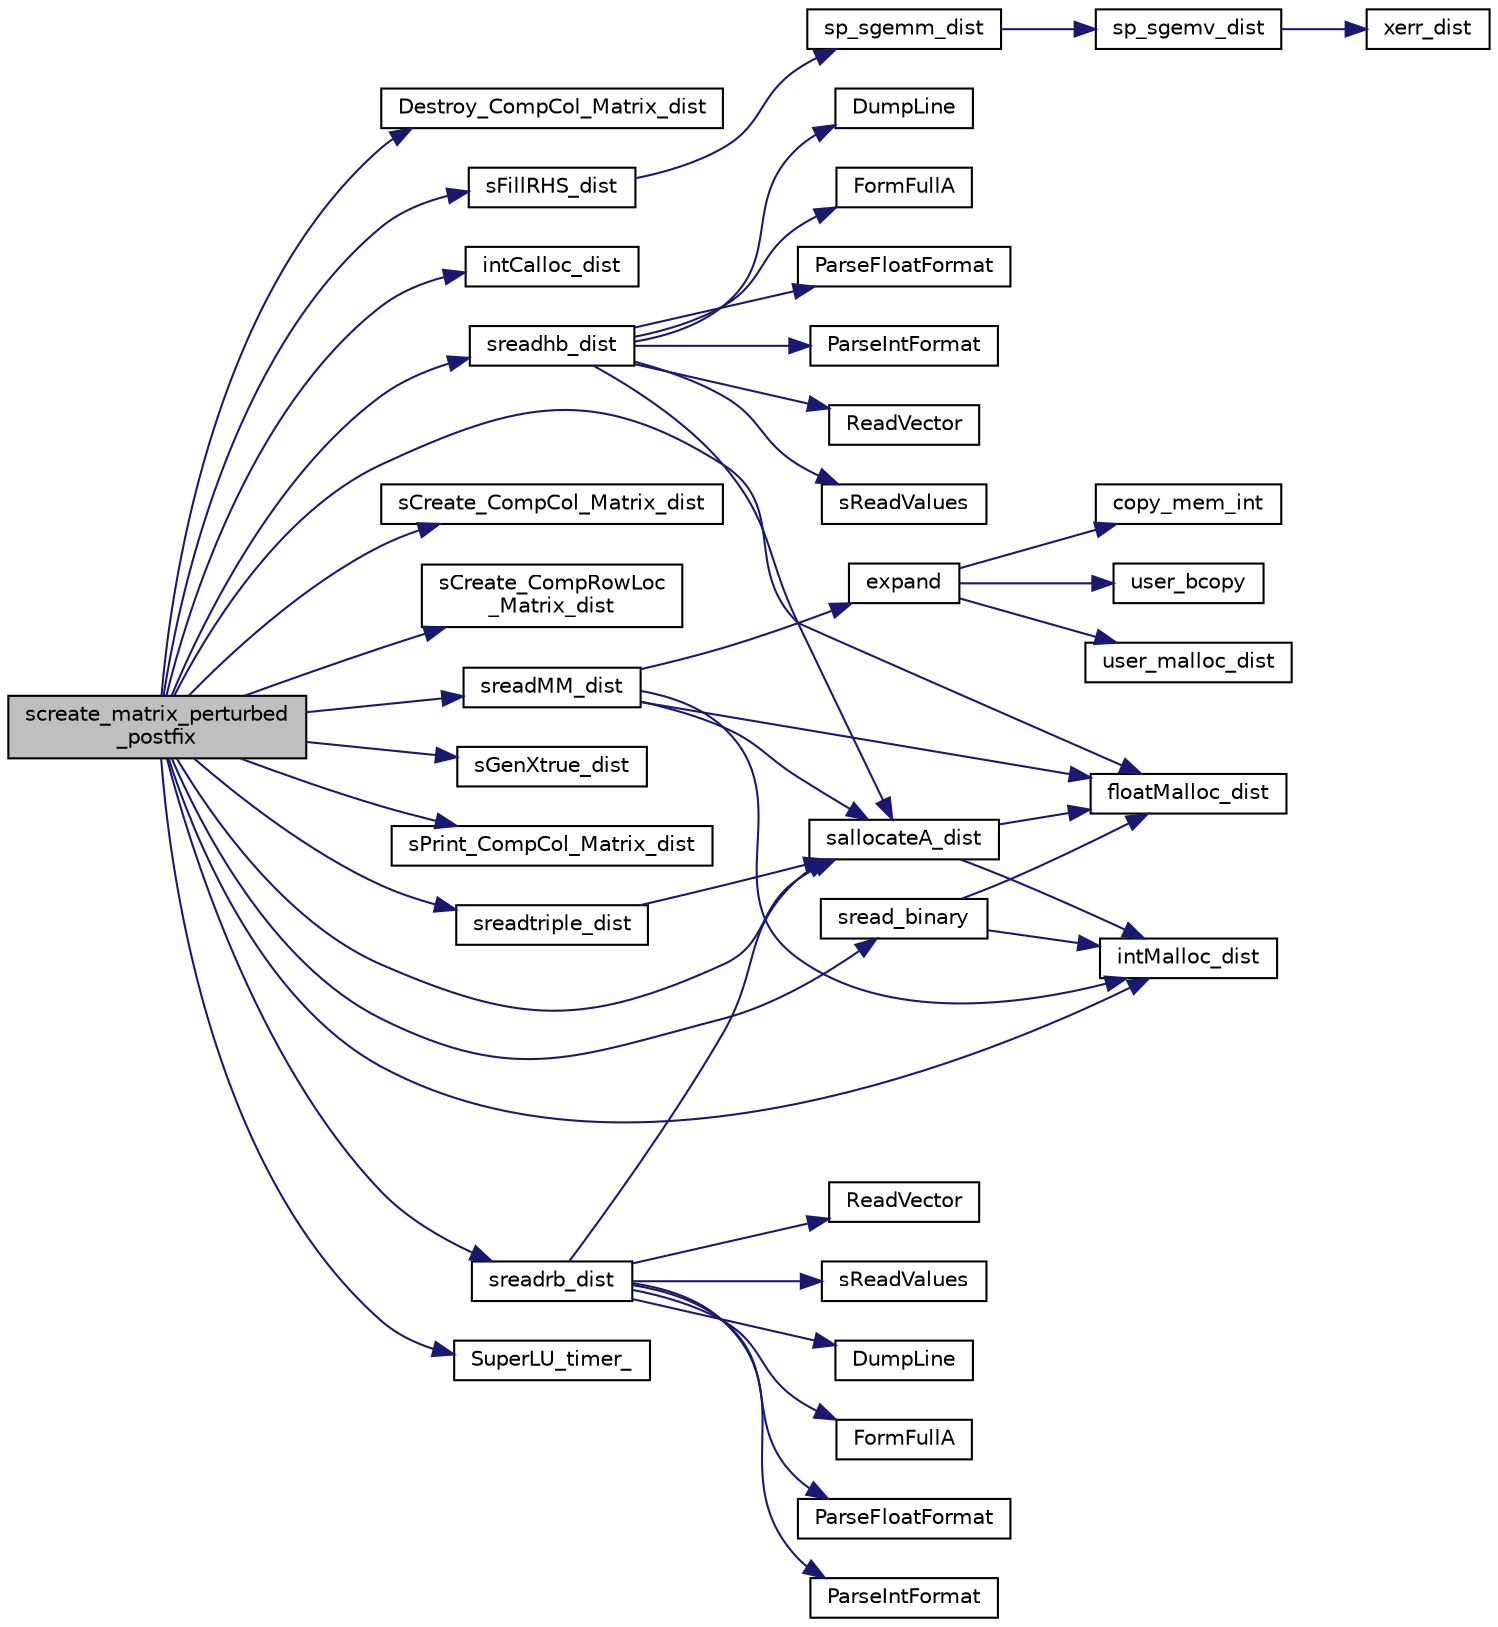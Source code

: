 digraph "screate_matrix_perturbed_postfix"
{
 // LATEX_PDF_SIZE
  edge [fontname="Helvetica",fontsize="10",labelfontname="Helvetica",labelfontsize="10"];
  node [fontname="Helvetica",fontsize="10",shape=record];
  rankdir="LR";
  Node1 [label="screate_matrix_perturbed\l_postfix",height=0.2,width=0.4,color="black", fillcolor="grey75", style="filled", fontcolor="black",tooltip=" "];
  Node1 -> Node2 [color="midnightblue",fontsize="10",style="solid",fontname="Helvetica"];
  Node2 [label="Destroy_CompCol_Matrix_dist",height=0.2,width=0.4,color="black", fillcolor="white", style="filled",URL="$superlu__defs_8h.html#a19148d48069c04e21a7ea94d53043f6f",tooltip=" "];
  Node1 -> Node3 [color="midnightblue",fontsize="10",style="solid",fontname="Helvetica"];
  Node3 [label="floatMalloc_dist",height=0.2,width=0.4,color="black", fillcolor="white", style="filled",URL="$smemory__dist_8c.html#a331357a595befa771bac9d583c0eb8f4",tooltip=" "];
  Node1 -> Node4 [color="midnightblue",fontsize="10",style="solid",fontname="Helvetica"];
  Node4 [label="intCalloc_dist",height=0.2,width=0.4,color="black", fillcolor="white", style="filled",URL="$memory_8c.html#a6fd91c6883ea8ea94e0ece298e0e46b6",tooltip=" "];
  Node1 -> Node5 [color="midnightblue",fontsize="10",style="solid",fontname="Helvetica"];
  Node5 [label="intMalloc_dist",height=0.2,width=0.4,color="black", fillcolor="white", style="filled",URL="$memory_8c.html#a2c2df35072e313373438cccdb98b885c",tooltip=" "];
  Node1 -> Node6 [color="midnightblue",fontsize="10",style="solid",fontname="Helvetica"];
  Node6 [label="sallocateA_dist",height=0.2,width=0.4,color="black", fillcolor="white", style="filled",URL="$smemory__dist_8c.html#a5ad7f2f118d127208e0b029cdb5b82e9",tooltip=" "];
  Node6 -> Node3 [color="midnightblue",fontsize="10",style="solid",fontname="Helvetica"];
  Node6 -> Node5 [color="midnightblue",fontsize="10",style="solid",fontname="Helvetica"];
  Node1 -> Node7 [color="midnightblue",fontsize="10",style="solid",fontname="Helvetica"];
  Node7 [label="sCreate_CompCol_Matrix_dist",height=0.2,width=0.4,color="black", fillcolor="white", style="filled",URL="$superlu__sdefs_8h.html#a0f6cb325cc0a225ae2bba62d144bda3f",tooltip=" "];
  Node1 -> Node8 [color="midnightblue",fontsize="10",style="solid",fontname="Helvetica"];
  Node8 [label="sCreate_CompRowLoc\l_Matrix_dist",height=0.2,width=0.4,color="black", fillcolor="white", style="filled",URL="$superlu__sdefs_8h.html#a4a6e6b91c703514b072ae9f85a5da276",tooltip=" "];
  Node1 -> Node9 [color="midnightblue",fontsize="10",style="solid",fontname="Helvetica"];
  Node9 [label="sFillRHS_dist",height=0.2,width=0.4,color="black", fillcolor="white", style="filled",URL="$superlu__sdefs_8h.html#af177ef0e7dc815c65455503221513789",tooltip="Let rhs[i] = sum of i-th row of A, so the solution vector is all 1's."];
  Node9 -> Node10 [color="midnightblue",fontsize="10",style="solid",fontname="Helvetica"];
  Node10 [label="sp_sgemm_dist",height=0.2,width=0.4,color="black", fillcolor="white", style="filled",URL="$ssp__blas3__dist_8c.html#aef0510e4638cef0c75f5470a94a8e194",tooltip=" "];
  Node10 -> Node11 [color="midnightblue",fontsize="10",style="solid",fontname="Helvetica"];
  Node11 [label="sp_sgemv_dist",height=0.2,width=0.4,color="black", fillcolor="white", style="filled",URL="$ssp__blas2__dist_8c.html#a645ecbacfd39ffd6d562b5494a6e592d",tooltip="SpGEMV."];
  Node11 -> Node12 [color="midnightblue",fontsize="10",style="solid",fontname="Helvetica"];
  Node12 [label="xerr_dist",height=0.2,width=0.4,color="black", fillcolor="white", style="filled",URL="$superlu__defs_8h.html#a0d728f1da812b1373a0e58ff81f6a711",tooltip=" "];
  Node1 -> Node13 [color="midnightblue",fontsize="10",style="solid",fontname="Helvetica"];
  Node13 [label="sGenXtrue_dist",height=0.2,width=0.4,color="black", fillcolor="white", style="filled",URL="$superlu__sdefs_8h.html#a321078549003fe7a2aef1a54e916cb5b",tooltip=" "];
  Node1 -> Node14 [color="midnightblue",fontsize="10",style="solid",fontname="Helvetica"];
  Node14 [label="sPrint_CompCol_Matrix_dist",height=0.2,width=0.4,color="black", fillcolor="white", style="filled",URL="$superlu__sdefs_8h.html#a3d184f563f42bf4e453ddc6c3d692020",tooltip=" "];
  Node1 -> Node15 [color="midnightblue",fontsize="10",style="solid",fontname="Helvetica"];
  Node15 [label="sread_binary",height=0.2,width=0.4,color="black", fillcolor="white", style="filled",URL="$sbinary__io_8c.html#af00e1acc4ada56cac8acf541c47af9a0",tooltip=" "];
  Node15 -> Node3 [color="midnightblue",fontsize="10",style="solid",fontname="Helvetica"];
  Node15 -> Node5 [color="midnightblue",fontsize="10",style="solid",fontname="Helvetica"];
  Node1 -> Node16 [color="midnightblue",fontsize="10",style="solid",fontname="Helvetica"];
  Node16 [label="sreadhb_dist",height=0.2,width=0.4,color="black", fillcolor="white", style="filled",URL="$sreadhb_8c.html#a9764aae53b1fff2b53c10750941e1ca3",tooltip=" "];
  Node16 -> Node17 [color="midnightblue",fontsize="10",style="solid",fontname="Helvetica"];
  Node17 [label="DumpLine",height=0.2,width=0.4,color="black", fillcolor="white", style="filled",URL="$sreadhb_8c.html#a73c3b93fec4fb69f67664d899b2a6b42",tooltip=" "];
  Node16 -> Node18 [color="midnightblue",fontsize="10",style="solid",fontname="Helvetica"];
  Node18 [label="FormFullA",height=0.2,width=0.4,color="black", fillcolor="white", style="filled",URL="$sreadhb_8c.html#a115258251da4530dd0dc5c37132b7b00",tooltip=" "];
  Node16 -> Node19 [color="midnightblue",fontsize="10",style="solid",fontname="Helvetica"];
  Node19 [label="ParseFloatFormat",height=0.2,width=0.4,color="black", fillcolor="white", style="filled",URL="$sreadhb_8c.html#ab280470e3c7d3235ee212104d44d09a2",tooltip=" "];
  Node16 -> Node20 [color="midnightblue",fontsize="10",style="solid",fontname="Helvetica"];
  Node20 [label="ParseIntFormat",height=0.2,width=0.4,color="black", fillcolor="white", style="filled",URL="$sreadhb_8c.html#a05ff7013a68c641295685a0e85c18c83",tooltip=" "];
  Node16 -> Node21 [color="midnightblue",fontsize="10",style="solid",fontname="Helvetica"];
  Node21 [label="ReadVector",height=0.2,width=0.4,color="black", fillcolor="white", style="filled",URL="$sreadhb_8c.html#aec3e2f32a90b64c2328709a21d985b55",tooltip=" "];
  Node16 -> Node6 [color="midnightblue",fontsize="10",style="solid",fontname="Helvetica"];
  Node16 -> Node22 [color="midnightblue",fontsize="10",style="solid",fontname="Helvetica"];
  Node22 [label="sReadValues",height=0.2,width=0.4,color="black", fillcolor="white", style="filled",URL="$sreadhb_8c.html#ae0241a6a3e78446a8c27567652d8a5dc",tooltip=" "];
  Node1 -> Node23 [color="midnightblue",fontsize="10",style="solid",fontname="Helvetica"];
  Node23 [label="sreadMM_dist",height=0.2,width=0.4,color="black", fillcolor="white", style="filled",URL="$sreadMM_8c.html#a7713cf76f4b773d9b354987999852f59",tooltip=" "];
  Node23 -> Node24 [color="midnightblue",fontsize="10",style="solid",fontname="Helvetica"];
  Node24 [label="expand",height=0.2,width=0.4,color="black", fillcolor="white", style="filled",URL="$memory_8c.html#a213fafd19733ebd74bcf5c9ef89068b6",tooltip=" "];
  Node24 -> Node25 [color="midnightblue",fontsize="10",style="solid",fontname="Helvetica"];
  Node25 [label="copy_mem_int",height=0.2,width=0.4,color="black", fillcolor="white", style="filled",URL="$memory_8c.html#a565ad7ca8a38ee26b057ad6880192ba2",tooltip=" "];
  Node24 -> Node26 [color="midnightblue",fontsize="10",style="solid",fontname="Helvetica"];
  Node26 [label="user_bcopy",height=0.2,width=0.4,color="black", fillcolor="white", style="filled",URL="$memory_8c.html#a54f4f38998738c1ecdfd235c385f5058",tooltip=" "];
  Node24 -> Node27 [color="midnightblue",fontsize="10",style="solid",fontname="Helvetica"];
  Node27 [label="user_malloc_dist",height=0.2,width=0.4,color="black", fillcolor="white", style="filled",URL="$memory_8c.html#a7f88accf6d8ceb239718435e4e7cfb34",tooltip=" "];
  Node23 -> Node3 [color="midnightblue",fontsize="10",style="solid",fontname="Helvetica"];
  Node23 -> Node5 [color="midnightblue",fontsize="10",style="solid",fontname="Helvetica"];
  Node23 -> Node6 [color="midnightblue",fontsize="10",style="solid",fontname="Helvetica"];
  Node1 -> Node28 [color="midnightblue",fontsize="10",style="solid",fontname="Helvetica"];
  Node28 [label="sreadrb_dist",height=0.2,width=0.4,color="black", fillcolor="white", style="filled",URL="$sreadrb_8c.html#a418a33a12c8de003b5d1d9cc3e0ddbe1",tooltip=" "];
  Node28 -> Node29 [color="midnightblue",fontsize="10",style="solid",fontname="Helvetica"];
  Node29 [label="DumpLine",height=0.2,width=0.4,color="black", fillcolor="white", style="filled",URL="$sreadrb_8c.html#a6154d1e4d4a4e9cc6e89a1db5f895cd0",tooltip="Eat up the rest of the current line."];
  Node28 -> Node30 [color="midnightblue",fontsize="10",style="solid",fontname="Helvetica"];
  Node30 [label="FormFullA",height=0.2,width=0.4,color="black", fillcolor="white", style="filled",URL="$sreadrb_8c.html#aceea217090b96b64ac642d8c2e240a43",tooltip=" "];
  Node28 -> Node31 [color="midnightblue",fontsize="10",style="solid",fontname="Helvetica"];
  Node31 [label="ParseFloatFormat",height=0.2,width=0.4,color="black", fillcolor="white", style="filled",URL="$sreadrb_8c.html#aebd9c68bf7ad345eeda8831ffe84998b",tooltip=" "];
  Node28 -> Node32 [color="midnightblue",fontsize="10",style="solid",fontname="Helvetica"];
  Node32 [label="ParseIntFormat",height=0.2,width=0.4,color="black", fillcolor="white", style="filled",URL="$sreadrb_8c.html#ad0be8868b68e71a8706fe1e61d9b1fe1",tooltip=" "];
  Node28 -> Node33 [color="midnightblue",fontsize="10",style="solid",fontname="Helvetica"];
  Node33 [label="ReadVector",height=0.2,width=0.4,color="black", fillcolor="white", style="filled",URL="$sreadrb_8c.html#a28101450d48feed9715e5d26ac934ac1",tooltip=" "];
  Node28 -> Node6 [color="midnightblue",fontsize="10",style="solid",fontname="Helvetica"];
  Node28 -> Node34 [color="midnightblue",fontsize="10",style="solid",fontname="Helvetica"];
  Node34 [label="sReadValues",height=0.2,width=0.4,color="black", fillcolor="white", style="filled",URL="$sreadrb_8c.html#a8c778e54064896767f9a1d8abd166195",tooltip=" "];
  Node1 -> Node35 [color="midnightblue",fontsize="10",style="solid",fontname="Helvetica"];
  Node35 [label="sreadtriple_dist",height=0.2,width=0.4,color="black", fillcolor="white", style="filled",URL="$sreadtriple_8c.html#aa899b909943b7df29bfd48e137ef947e",tooltip=" "];
  Node35 -> Node6 [color="midnightblue",fontsize="10",style="solid",fontname="Helvetica"];
  Node1 -> Node36 [color="midnightblue",fontsize="10",style="solid",fontname="Helvetica"];
  Node36 [label="SuperLU_timer_",height=0.2,width=0.4,color="black", fillcolor="white", style="filled",URL="$superlu__timer_8c.html#a0c6777573bbfe81917cd381e0090d355",tooltip=" "];
}
